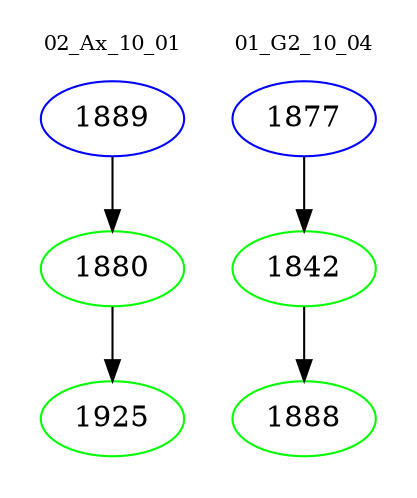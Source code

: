 digraph{
subgraph cluster_0 {
color = white
label = "02_Ax_10_01";
fontsize=10;
T0_1889 [label="1889", color="blue"]
T0_1889 -> T0_1880 [color="black"]
T0_1880 [label="1880", color="green"]
T0_1880 -> T0_1925 [color="black"]
T0_1925 [label="1925", color="green"]
}
subgraph cluster_1 {
color = white
label = "01_G2_10_04";
fontsize=10;
T1_1877 [label="1877", color="blue"]
T1_1877 -> T1_1842 [color="black"]
T1_1842 [label="1842", color="green"]
T1_1842 -> T1_1888 [color="black"]
T1_1888 [label="1888", color="green"]
}
}
